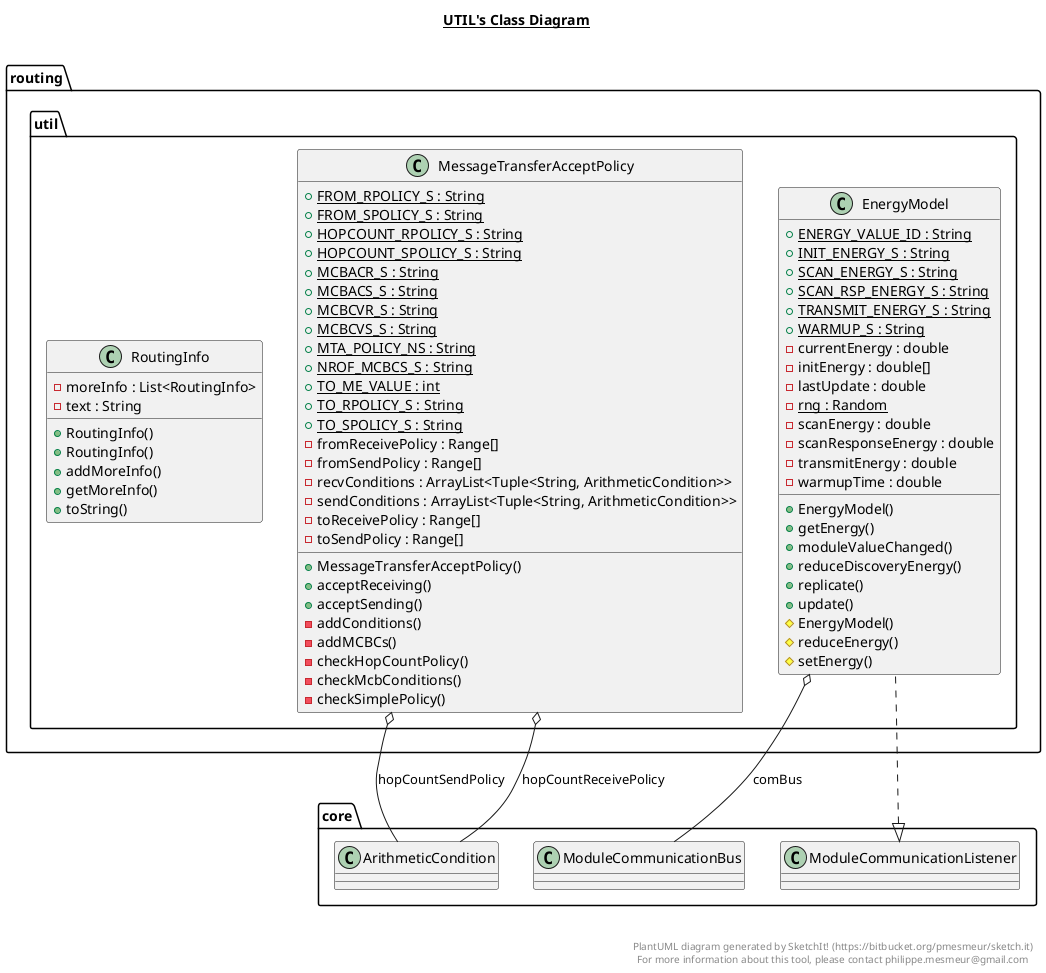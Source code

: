 @startuml

title __UTIL's Class Diagram__\n

  namespace routing {
    namespace util {
      class routing.util.EnergyModel {
          {static} + ENERGY_VALUE_ID : String
          {static} + INIT_ENERGY_S : String
          {static} + SCAN_ENERGY_S : String
          {static} + SCAN_RSP_ENERGY_S : String
          {static} + TRANSMIT_ENERGY_S : String
          {static} + WARMUP_S : String
          - currentEnergy : double
          - initEnergy : double[]
          - lastUpdate : double
          {static} - rng : Random
          - scanEnergy : double
          - scanResponseEnergy : double
          - transmitEnergy : double
          - warmupTime : double
          + EnergyModel()
          + getEnergy()
          + moduleValueChanged()
          + reduceDiscoveryEnergy()
          + replicate()
          + update()
          # EnergyModel()
          # reduceEnergy()
          # setEnergy()
      }
    }
  }
  

  namespace routing {
    namespace util {
      class routing.util.MessageTransferAcceptPolicy {
          {static} + FROM_RPOLICY_S : String
          {static} + FROM_SPOLICY_S : String
          {static} + HOPCOUNT_RPOLICY_S : String
          {static} + HOPCOUNT_SPOLICY_S : String
          {static} + MCBACR_S : String
          {static} + MCBACS_S : String
          {static} + MCBCVR_S : String
          {static} + MCBCVS_S : String
          {static} + MTA_POLICY_NS : String
          {static} + NROF_MCBCS_S : String
          {static} + TO_ME_VALUE : int
          {static} + TO_RPOLICY_S : String
          {static} + TO_SPOLICY_S : String
          - fromReceivePolicy : Range[]
          - fromSendPolicy : Range[]
          - recvConditions : ArrayList<Tuple<String, ArithmeticCondition>>
          - sendConditions : ArrayList<Tuple<String, ArithmeticCondition>>
          - toReceivePolicy : Range[]
          - toSendPolicy : Range[]
          + MessageTransferAcceptPolicy()
          + acceptReceiving()
          + acceptSending()
          - addConditions()
          - addMCBCs()
          - checkHopCountPolicy()
          - checkMcbConditions()
          - checkSimplePolicy()
      }
    }
  }
  

  namespace routing {
    namespace util {
      class routing.util.RoutingInfo {
          - moreInfo : List<RoutingInfo>
          - text : String
          + RoutingInfo()
          + RoutingInfo()
          + addMoreInfo()
          + getMoreInfo()
          + toString()
      }
    }
  }
  

  routing.util.EnergyModel .up.|> core.ModuleCommunicationListener
  routing.util.EnergyModel o-- core.ModuleCommunicationBus : comBus
  routing.util.MessageTransferAcceptPolicy o-- core.ArithmeticCondition : hopCountReceivePolicy
  routing.util.MessageTransferAcceptPolicy o-- core.ArithmeticCondition : hopCountSendPolicy


right footer


PlantUML diagram generated by SketchIt! (https://bitbucket.org/pmesmeur/sketch.it)
For more information about this tool, please contact philippe.mesmeur@gmail.com
endfooter

@enduml

